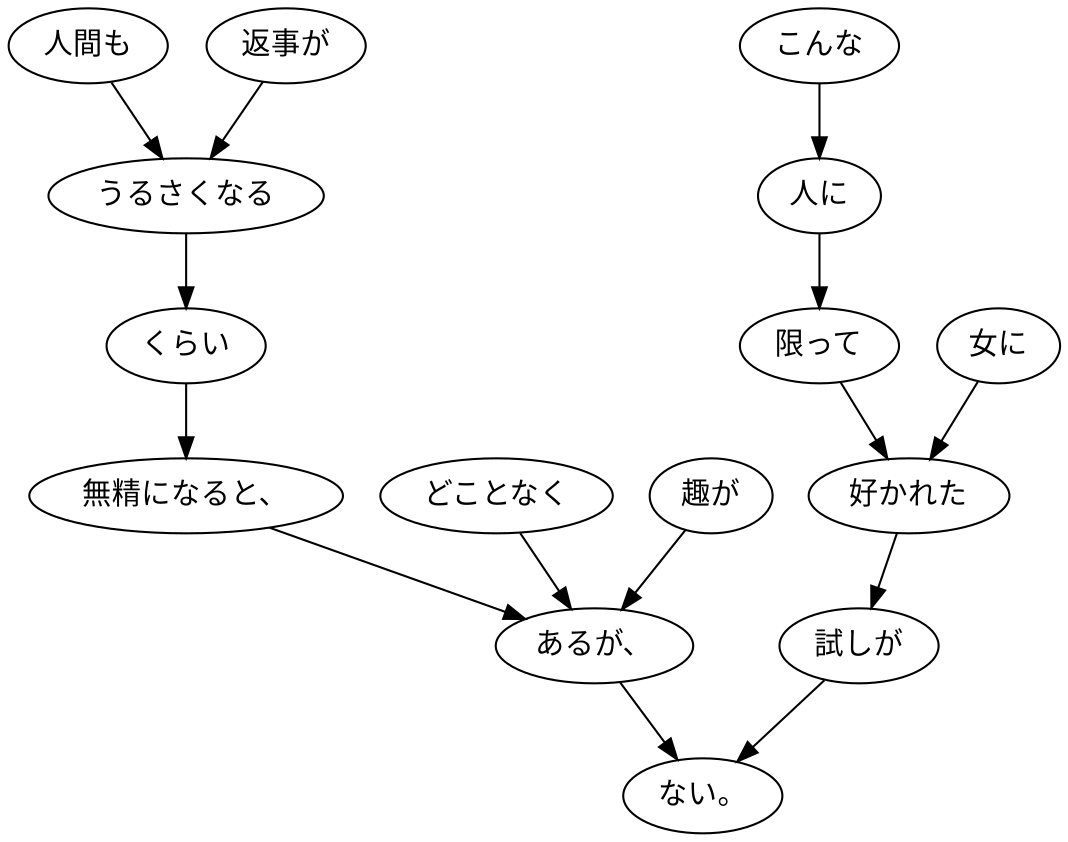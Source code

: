 digraph graph6399 {
	node0 [label="人間も"];
	node1 [label="返事が"];
	node2 [label="うるさくなる"];
	node3 [label="くらい"];
	node4 [label="無精になると、"];
	node5 [label="どことなく"];
	node6 [label="趣が"];
	node7 [label="あるが、"];
	node8 [label="こんな"];
	node9 [label="人に"];
	node10 [label="限って"];
	node11 [label="女に"];
	node12 [label="好かれた"];
	node13 [label="試しが"];
	node14 [label="ない。"];
	node0 -> node2;
	node1 -> node2;
	node2 -> node3;
	node3 -> node4;
	node4 -> node7;
	node5 -> node7;
	node6 -> node7;
	node7 -> node14;
	node8 -> node9;
	node9 -> node10;
	node10 -> node12;
	node11 -> node12;
	node12 -> node13;
	node13 -> node14;
}
